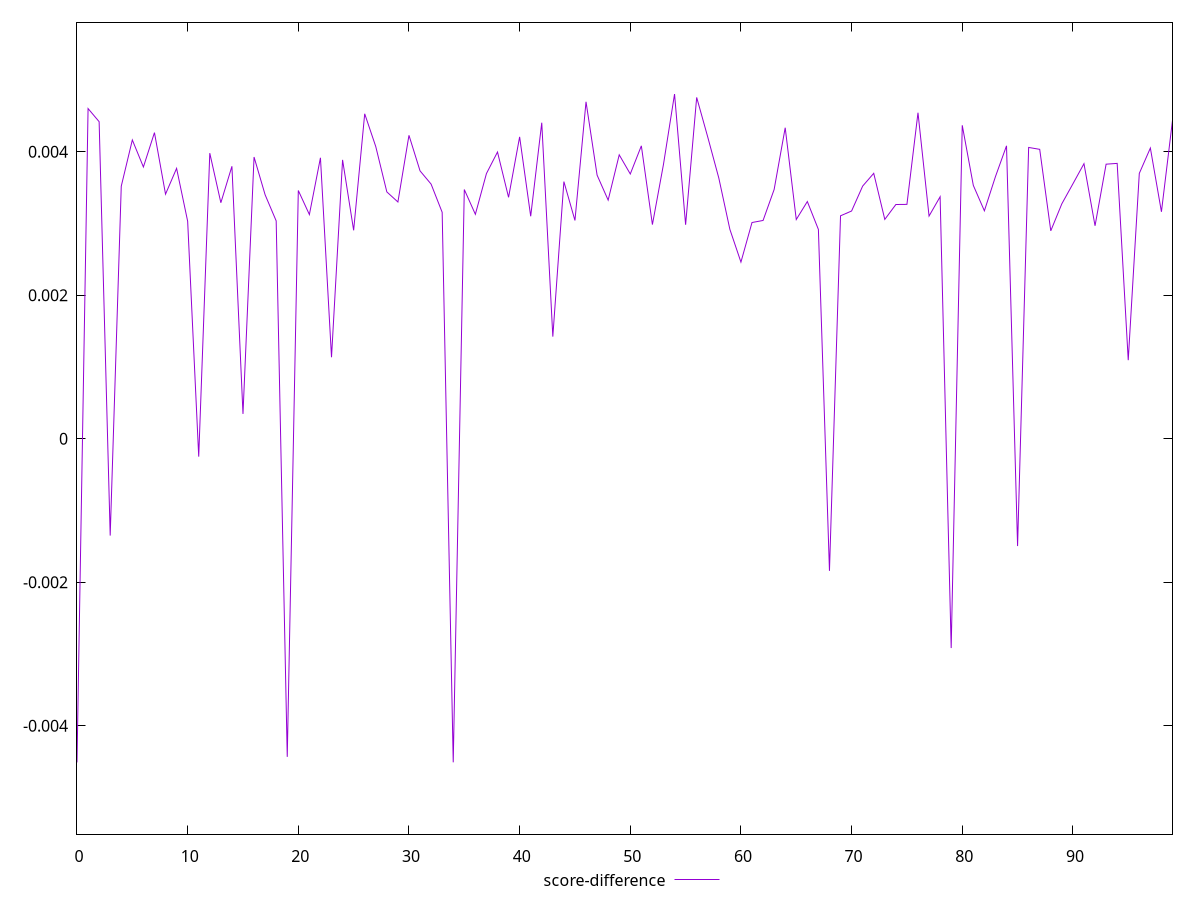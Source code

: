 reset

$scoreDifference <<EOF
0 -0.004510120326799039
1 0.004601470136874397
2 0.004418596063642699
3 -0.0013496997261911448
4 0.0035195151951519232
5 0.004163929592657545
6 0.0037872454208789375
7 0.004266122207588707
8 0.003408640467024049
9 0.0037677897713447317
10 0.0030304703083785522
11 -0.00024916336652114346
12 0.003980162967322842
13 0.0032889500133388427
14 0.003797031791343719
15 0.0003461215177203991
16 0.003926075914971738
17 0.003399975967033342
18 0.003036011251954074
19 -0.004432885529068509
20 0.0034597486906965402
21 0.003124165159704484
22 0.00391551946049562
23 0.0011361004153295218
24 0.0038862452162904404
25 0.0029046571804594024
26 0.0045286315214205786
27 0.004071249815480682
28 0.003439931461264978
29 0.0032995110939382233
30 0.004228779095121982
31 0.0037333593882893368
32 0.0035485433673092537
33 0.0031558355664449422
34 -0.004509232458315915
35 0.00347309464377088
36 0.003127807935740634
37 0.0036952169023446446
38 0.003995818342942825
39 0.003364428799235375
40 0.004207042382859738
41 0.0031006317479495005
42 0.004404275636259003
43 0.0014233423284912838
44 0.003583561950967873
45 0.0030421460725330585
46 0.004695684112472676
47 0.0036741483375403172
48 0.00332547106107306
49 0.0039565728607307005
50 0.003689828473826373
51 0.004081983470814343
52 0.002984368643330071
53 0.0038240219144838328
54 0.004803668751931056
55 0.002982243323327638
56 0.0047569342055576724
57 0.004204539094696758
58 0.003633215070579121
59 0.0029182900426426572
60 0.0024617312257620982
61 0.003013290555327952
62 0.0030420564143213147
63 0.0034737704546421444
64 0.0043344823206178384
65 0.0030550440710361837
66 0.003305691178046022
67 0.0029168931113806584
68 -0.0018410912899166076
69 0.003106906558008049
70 0.0031738912414744913
71 0.00352092405743476
72 0.0036989454962776946
73 0.0030567796718090623
74 0.0032644071878384917
75 0.0032661479323943254
76 0.004543604992048866
77 0.003103544983301898
78 0.003372470354347845
79 -0.0029168356151886288
80 0.004368344281377001
81 0.003530843234224701
82 0.0031765270824872793
83 0.003652916581231347
84 0.004082324247797753
85 -0.0014950577138856946
86 0.00405955250872192
87 0.004033212090734706
88 0.002897562434003964
89 0.0032744397464000707
90 0.00355248985433676
91 0.0038333038748770143
92 0.0029676474642326145
93 0.0038263422924542656
94 0.0038374924681108258
95 0.001095134622069005
96 0.003698154566228684
97 0.004051149783595109
98 0.0031630684979827572
99 0.004437370908788041
EOF

set key outside below
set xrange [0:99]
set yrange [-0.005510120326799039:0.005803668751931056]
set trange [-0.005510120326799039:0.005803668751931056]
set terminal svg size 640, 500 enhanced background rgb 'white'
set output "reprap/first-meaningful-paint/samples/pages/score-difference/values.svg"

plot $scoreDifference title "score-difference" with line

reset

